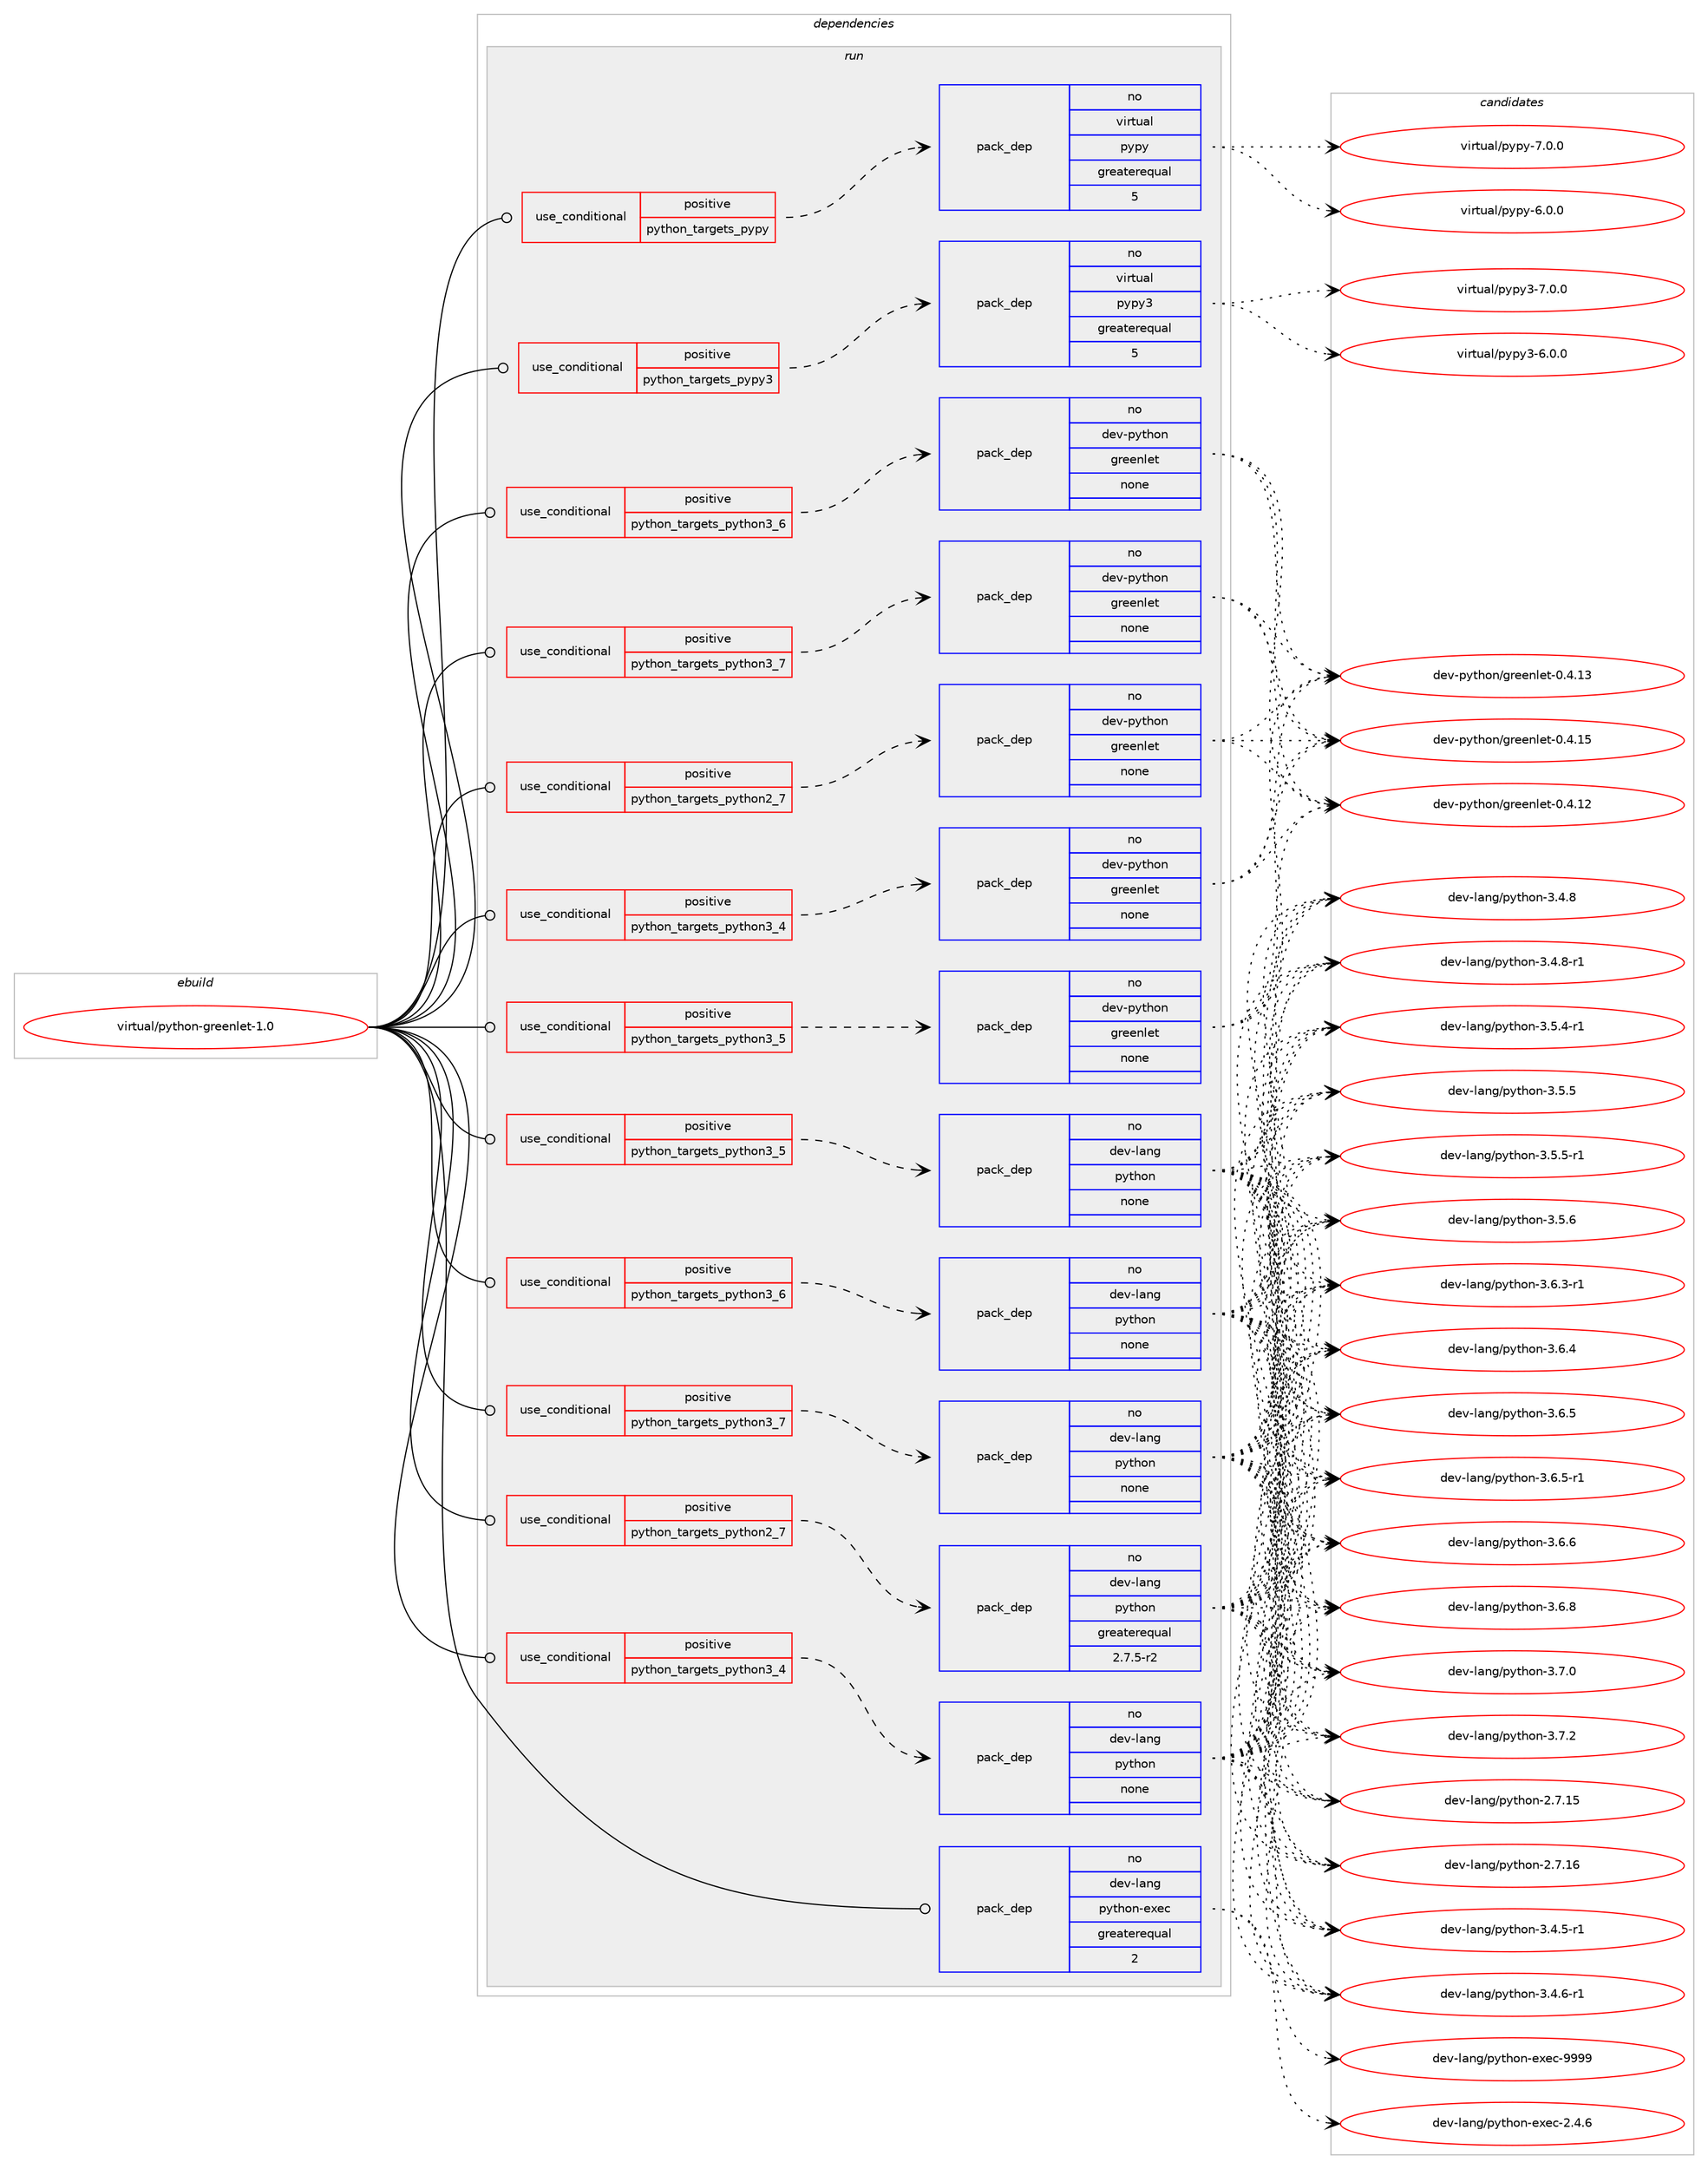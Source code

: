 digraph prolog {

# *************
# Graph options
# *************

newrank=true;
concentrate=true;
compound=true;
graph [rankdir=LR,fontname=Helvetica,fontsize=10,ranksep=1.5];#, ranksep=2.5, nodesep=0.2];
edge  [arrowhead=vee];
node  [fontname=Helvetica,fontsize=10];

# **********
# The ebuild
# **********

subgraph cluster_leftcol {
color=gray;
rank=same;
label=<<i>ebuild</i>>;
id [label="virtual/python-greenlet-1.0", color=red, width=4, href="../virtual/python-greenlet-1.0.svg"];
}

# ****************
# The dependencies
# ****************

subgraph cluster_midcol {
color=gray;
label=<<i>dependencies</i>>;
subgraph cluster_compile {
fillcolor="#eeeeee";
style=filled;
label=<<i>compile</i>>;
}
subgraph cluster_compileandrun {
fillcolor="#eeeeee";
style=filled;
label=<<i>compile and run</i>>;
}
subgraph cluster_run {
fillcolor="#eeeeee";
style=filled;
label=<<i>run</i>>;
subgraph cond462704 {
dependency1743023 [label=<<TABLE BORDER="0" CELLBORDER="1" CELLSPACING="0" CELLPADDING="4"><TR><TD ROWSPAN="3" CELLPADDING="10">use_conditional</TD></TR><TR><TD>positive</TD></TR><TR><TD>python_targets_pypy</TD></TR></TABLE>>, shape=none, color=red];
subgraph pack1251233 {
dependency1743024 [label=<<TABLE BORDER="0" CELLBORDER="1" CELLSPACING="0" CELLPADDING="4" WIDTH="220"><TR><TD ROWSPAN="6" CELLPADDING="30">pack_dep</TD></TR><TR><TD WIDTH="110">no</TD></TR><TR><TD>virtual</TD></TR><TR><TD>pypy</TD></TR><TR><TD>greaterequal</TD></TR><TR><TD>5</TD></TR></TABLE>>, shape=none, color=blue];
}
dependency1743023:e -> dependency1743024:w [weight=20,style="dashed",arrowhead="vee"];
}
id:e -> dependency1743023:w [weight=20,style="solid",arrowhead="odot"];
subgraph cond462705 {
dependency1743025 [label=<<TABLE BORDER="0" CELLBORDER="1" CELLSPACING="0" CELLPADDING="4"><TR><TD ROWSPAN="3" CELLPADDING="10">use_conditional</TD></TR><TR><TD>positive</TD></TR><TR><TD>python_targets_pypy3</TD></TR></TABLE>>, shape=none, color=red];
subgraph pack1251234 {
dependency1743026 [label=<<TABLE BORDER="0" CELLBORDER="1" CELLSPACING="0" CELLPADDING="4" WIDTH="220"><TR><TD ROWSPAN="6" CELLPADDING="30">pack_dep</TD></TR><TR><TD WIDTH="110">no</TD></TR><TR><TD>virtual</TD></TR><TR><TD>pypy3</TD></TR><TR><TD>greaterequal</TD></TR><TR><TD>5</TD></TR></TABLE>>, shape=none, color=blue];
}
dependency1743025:e -> dependency1743026:w [weight=20,style="dashed",arrowhead="vee"];
}
id:e -> dependency1743025:w [weight=20,style="solid",arrowhead="odot"];
subgraph cond462706 {
dependency1743027 [label=<<TABLE BORDER="0" CELLBORDER="1" CELLSPACING="0" CELLPADDING="4"><TR><TD ROWSPAN="3" CELLPADDING="10">use_conditional</TD></TR><TR><TD>positive</TD></TR><TR><TD>python_targets_python2_7</TD></TR></TABLE>>, shape=none, color=red];
subgraph pack1251235 {
dependency1743028 [label=<<TABLE BORDER="0" CELLBORDER="1" CELLSPACING="0" CELLPADDING="4" WIDTH="220"><TR><TD ROWSPAN="6" CELLPADDING="30">pack_dep</TD></TR><TR><TD WIDTH="110">no</TD></TR><TR><TD>dev-lang</TD></TR><TR><TD>python</TD></TR><TR><TD>greaterequal</TD></TR><TR><TD>2.7.5-r2</TD></TR></TABLE>>, shape=none, color=blue];
}
dependency1743027:e -> dependency1743028:w [weight=20,style="dashed",arrowhead="vee"];
}
id:e -> dependency1743027:w [weight=20,style="solid",arrowhead="odot"];
subgraph cond462707 {
dependency1743029 [label=<<TABLE BORDER="0" CELLBORDER="1" CELLSPACING="0" CELLPADDING="4"><TR><TD ROWSPAN="3" CELLPADDING="10">use_conditional</TD></TR><TR><TD>positive</TD></TR><TR><TD>python_targets_python2_7</TD></TR></TABLE>>, shape=none, color=red];
subgraph pack1251236 {
dependency1743030 [label=<<TABLE BORDER="0" CELLBORDER="1" CELLSPACING="0" CELLPADDING="4" WIDTH="220"><TR><TD ROWSPAN="6" CELLPADDING="30">pack_dep</TD></TR><TR><TD WIDTH="110">no</TD></TR><TR><TD>dev-python</TD></TR><TR><TD>greenlet</TD></TR><TR><TD>none</TD></TR><TR><TD></TD></TR></TABLE>>, shape=none, color=blue];
}
dependency1743029:e -> dependency1743030:w [weight=20,style="dashed",arrowhead="vee"];
}
id:e -> dependency1743029:w [weight=20,style="solid",arrowhead="odot"];
subgraph cond462708 {
dependency1743031 [label=<<TABLE BORDER="0" CELLBORDER="1" CELLSPACING="0" CELLPADDING="4"><TR><TD ROWSPAN="3" CELLPADDING="10">use_conditional</TD></TR><TR><TD>positive</TD></TR><TR><TD>python_targets_python3_4</TD></TR></TABLE>>, shape=none, color=red];
subgraph pack1251237 {
dependency1743032 [label=<<TABLE BORDER="0" CELLBORDER="1" CELLSPACING="0" CELLPADDING="4" WIDTH="220"><TR><TD ROWSPAN="6" CELLPADDING="30">pack_dep</TD></TR><TR><TD WIDTH="110">no</TD></TR><TR><TD>dev-lang</TD></TR><TR><TD>python</TD></TR><TR><TD>none</TD></TR><TR><TD></TD></TR></TABLE>>, shape=none, color=blue];
}
dependency1743031:e -> dependency1743032:w [weight=20,style="dashed",arrowhead="vee"];
}
id:e -> dependency1743031:w [weight=20,style="solid",arrowhead="odot"];
subgraph cond462709 {
dependency1743033 [label=<<TABLE BORDER="0" CELLBORDER="1" CELLSPACING="0" CELLPADDING="4"><TR><TD ROWSPAN="3" CELLPADDING="10">use_conditional</TD></TR><TR><TD>positive</TD></TR><TR><TD>python_targets_python3_4</TD></TR></TABLE>>, shape=none, color=red];
subgraph pack1251238 {
dependency1743034 [label=<<TABLE BORDER="0" CELLBORDER="1" CELLSPACING="0" CELLPADDING="4" WIDTH="220"><TR><TD ROWSPAN="6" CELLPADDING="30">pack_dep</TD></TR><TR><TD WIDTH="110">no</TD></TR><TR><TD>dev-python</TD></TR><TR><TD>greenlet</TD></TR><TR><TD>none</TD></TR><TR><TD></TD></TR></TABLE>>, shape=none, color=blue];
}
dependency1743033:e -> dependency1743034:w [weight=20,style="dashed",arrowhead="vee"];
}
id:e -> dependency1743033:w [weight=20,style="solid",arrowhead="odot"];
subgraph cond462710 {
dependency1743035 [label=<<TABLE BORDER="0" CELLBORDER="1" CELLSPACING="0" CELLPADDING="4"><TR><TD ROWSPAN="3" CELLPADDING="10">use_conditional</TD></TR><TR><TD>positive</TD></TR><TR><TD>python_targets_python3_5</TD></TR></TABLE>>, shape=none, color=red];
subgraph pack1251239 {
dependency1743036 [label=<<TABLE BORDER="0" CELLBORDER="1" CELLSPACING="0" CELLPADDING="4" WIDTH="220"><TR><TD ROWSPAN="6" CELLPADDING="30">pack_dep</TD></TR><TR><TD WIDTH="110">no</TD></TR><TR><TD>dev-lang</TD></TR><TR><TD>python</TD></TR><TR><TD>none</TD></TR><TR><TD></TD></TR></TABLE>>, shape=none, color=blue];
}
dependency1743035:e -> dependency1743036:w [weight=20,style="dashed",arrowhead="vee"];
}
id:e -> dependency1743035:w [weight=20,style="solid",arrowhead="odot"];
subgraph cond462711 {
dependency1743037 [label=<<TABLE BORDER="0" CELLBORDER="1" CELLSPACING="0" CELLPADDING="4"><TR><TD ROWSPAN="3" CELLPADDING="10">use_conditional</TD></TR><TR><TD>positive</TD></TR><TR><TD>python_targets_python3_5</TD></TR></TABLE>>, shape=none, color=red];
subgraph pack1251240 {
dependency1743038 [label=<<TABLE BORDER="0" CELLBORDER="1" CELLSPACING="0" CELLPADDING="4" WIDTH="220"><TR><TD ROWSPAN="6" CELLPADDING="30">pack_dep</TD></TR><TR><TD WIDTH="110">no</TD></TR><TR><TD>dev-python</TD></TR><TR><TD>greenlet</TD></TR><TR><TD>none</TD></TR><TR><TD></TD></TR></TABLE>>, shape=none, color=blue];
}
dependency1743037:e -> dependency1743038:w [weight=20,style="dashed",arrowhead="vee"];
}
id:e -> dependency1743037:w [weight=20,style="solid",arrowhead="odot"];
subgraph cond462712 {
dependency1743039 [label=<<TABLE BORDER="0" CELLBORDER="1" CELLSPACING="0" CELLPADDING="4"><TR><TD ROWSPAN="3" CELLPADDING="10">use_conditional</TD></TR><TR><TD>positive</TD></TR><TR><TD>python_targets_python3_6</TD></TR></TABLE>>, shape=none, color=red];
subgraph pack1251241 {
dependency1743040 [label=<<TABLE BORDER="0" CELLBORDER="1" CELLSPACING="0" CELLPADDING="4" WIDTH="220"><TR><TD ROWSPAN="6" CELLPADDING="30">pack_dep</TD></TR><TR><TD WIDTH="110">no</TD></TR><TR><TD>dev-lang</TD></TR><TR><TD>python</TD></TR><TR><TD>none</TD></TR><TR><TD></TD></TR></TABLE>>, shape=none, color=blue];
}
dependency1743039:e -> dependency1743040:w [weight=20,style="dashed",arrowhead="vee"];
}
id:e -> dependency1743039:w [weight=20,style="solid",arrowhead="odot"];
subgraph cond462713 {
dependency1743041 [label=<<TABLE BORDER="0" CELLBORDER="1" CELLSPACING="0" CELLPADDING="4"><TR><TD ROWSPAN="3" CELLPADDING="10">use_conditional</TD></TR><TR><TD>positive</TD></TR><TR><TD>python_targets_python3_6</TD></TR></TABLE>>, shape=none, color=red];
subgraph pack1251242 {
dependency1743042 [label=<<TABLE BORDER="0" CELLBORDER="1" CELLSPACING="0" CELLPADDING="4" WIDTH="220"><TR><TD ROWSPAN="6" CELLPADDING="30">pack_dep</TD></TR><TR><TD WIDTH="110">no</TD></TR><TR><TD>dev-python</TD></TR><TR><TD>greenlet</TD></TR><TR><TD>none</TD></TR><TR><TD></TD></TR></TABLE>>, shape=none, color=blue];
}
dependency1743041:e -> dependency1743042:w [weight=20,style="dashed",arrowhead="vee"];
}
id:e -> dependency1743041:w [weight=20,style="solid",arrowhead="odot"];
subgraph cond462714 {
dependency1743043 [label=<<TABLE BORDER="0" CELLBORDER="1" CELLSPACING="0" CELLPADDING="4"><TR><TD ROWSPAN="3" CELLPADDING="10">use_conditional</TD></TR><TR><TD>positive</TD></TR><TR><TD>python_targets_python3_7</TD></TR></TABLE>>, shape=none, color=red];
subgraph pack1251243 {
dependency1743044 [label=<<TABLE BORDER="0" CELLBORDER="1" CELLSPACING="0" CELLPADDING="4" WIDTH="220"><TR><TD ROWSPAN="6" CELLPADDING="30">pack_dep</TD></TR><TR><TD WIDTH="110">no</TD></TR><TR><TD>dev-lang</TD></TR><TR><TD>python</TD></TR><TR><TD>none</TD></TR><TR><TD></TD></TR></TABLE>>, shape=none, color=blue];
}
dependency1743043:e -> dependency1743044:w [weight=20,style="dashed",arrowhead="vee"];
}
id:e -> dependency1743043:w [weight=20,style="solid",arrowhead="odot"];
subgraph cond462715 {
dependency1743045 [label=<<TABLE BORDER="0" CELLBORDER="1" CELLSPACING="0" CELLPADDING="4"><TR><TD ROWSPAN="3" CELLPADDING="10">use_conditional</TD></TR><TR><TD>positive</TD></TR><TR><TD>python_targets_python3_7</TD></TR></TABLE>>, shape=none, color=red];
subgraph pack1251244 {
dependency1743046 [label=<<TABLE BORDER="0" CELLBORDER="1" CELLSPACING="0" CELLPADDING="4" WIDTH="220"><TR><TD ROWSPAN="6" CELLPADDING="30">pack_dep</TD></TR><TR><TD WIDTH="110">no</TD></TR><TR><TD>dev-python</TD></TR><TR><TD>greenlet</TD></TR><TR><TD>none</TD></TR><TR><TD></TD></TR></TABLE>>, shape=none, color=blue];
}
dependency1743045:e -> dependency1743046:w [weight=20,style="dashed",arrowhead="vee"];
}
id:e -> dependency1743045:w [weight=20,style="solid",arrowhead="odot"];
subgraph pack1251245 {
dependency1743047 [label=<<TABLE BORDER="0" CELLBORDER="1" CELLSPACING="0" CELLPADDING="4" WIDTH="220"><TR><TD ROWSPAN="6" CELLPADDING="30">pack_dep</TD></TR><TR><TD WIDTH="110">no</TD></TR><TR><TD>dev-lang</TD></TR><TR><TD>python-exec</TD></TR><TR><TD>greaterequal</TD></TR><TR><TD>2</TD></TR></TABLE>>, shape=none, color=blue];
}
id:e -> dependency1743047:w [weight=20,style="solid",arrowhead="odot"];
}
}

# **************
# The candidates
# **************

subgraph cluster_choices {
rank=same;
color=gray;
label=<<i>candidates</i>>;

subgraph choice1251233 {
color=black;
nodesep=1;
choice1181051141161179710847112121112121455446484648 [label="virtual/pypy-6.0.0", color=red, width=4,href="../virtual/pypy-6.0.0.svg"];
choice1181051141161179710847112121112121455546484648 [label="virtual/pypy-7.0.0", color=red, width=4,href="../virtual/pypy-7.0.0.svg"];
dependency1743024:e -> choice1181051141161179710847112121112121455446484648:w [style=dotted,weight="100"];
dependency1743024:e -> choice1181051141161179710847112121112121455546484648:w [style=dotted,weight="100"];
}
subgraph choice1251234 {
color=black;
nodesep=1;
choice118105114116117971084711212111212151455446484648 [label="virtual/pypy3-6.0.0", color=red, width=4,href="../virtual/pypy3-6.0.0.svg"];
choice118105114116117971084711212111212151455546484648 [label="virtual/pypy3-7.0.0", color=red, width=4,href="../virtual/pypy3-7.0.0.svg"];
dependency1743026:e -> choice118105114116117971084711212111212151455446484648:w [style=dotted,weight="100"];
dependency1743026:e -> choice118105114116117971084711212111212151455546484648:w [style=dotted,weight="100"];
}
subgraph choice1251235 {
color=black;
nodesep=1;
choice10010111845108971101034711212111610411111045504655464953 [label="dev-lang/python-2.7.15", color=red, width=4,href="../dev-lang/python-2.7.15.svg"];
choice10010111845108971101034711212111610411111045504655464954 [label="dev-lang/python-2.7.16", color=red, width=4,href="../dev-lang/python-2.7.16.svg"];
choice1001011184510897110103471121211161041111104551465246534511449 [label="dev-lang/python-3.4.5-r1", color=red, width=4,href="../dev-lang/python-3.4.5-r1.svg"];
choice1001011184510897110103471121211161041111104551465246544511449 [label="dev-lang/python-3.4.6-r1", color=red, width=4,href="../dev-lang/python-3.4.6-r1.svg"];
choice100101118451089711010347112121116104111110455146524656 [label="dev-lang/python-3.4.8", color=red, width=4,href="../dev-lang/python-3.4.8.svg"];
choice1001011184510897110103471121211161041111104551465246564511449 [label="dev-lang/python-3.4.8-r1", color=red, width=4,href="../dev-lang/python-3.4.8-r1.svg"];
choice1001011184510897110103471121211161041111104551465346524511449 [label="dev-lang/python-3.5.4-r1", color=red, width=4,href="../dev-lang/python-3.5.4-r1.svg"];
choice100101118451089711010347112121116104111110455146534653 [label="dev-lang/python-3.5.5", color=red, width=4,href="../dev-lang/python-3.5.5.svg"];
choice1001011184510897110103471121211161041111104551465346534511449 [label="dev-lang/python-3.5.5-r1", color=red, width=4,href="../dev-lang/python-3.5.5-r1.svg"];
choice100101118451089711010347112121116104111110455146534654 [label="dev-lang/python-3.5.6", color=red, width=4,href="../dev-lang/python-3.5.6.svg"];
choice1001011184510897110103471121211161041111104551465446514511449 [label="dev-lang/python-3.6.3-r1", color=red, width=4,href="../dev-lang/python-3.6.3-r1.svg"];
choice100101118451089711010347112121116104111110455146544652 [label="dev-lang/python-3.6.4", color=red, width=4,href="../dev-lang/python-3.6.4.svg"];
choice100101118451089711010347112121116104111110455146544653 [label="dev-lang/python-3.6.5", color=red, width=4,href="../dev-lang/python-3.6.5.svg"];
choice1001011184510897110103471121211161041111104551465446534511449 [label="dev-lang/python-3.6.5-r1", color=red, width=4,href="../dev-lang/python-3.6.5-r1.svg"];
choice100101118451089711010347112121116104111110455146544654 [label="dev-lang/python-3.6.6", color=red, width=4,href="../dev-lang/python-3.6.6.svg"];
choice100101118451089711010347112121116104111110455146544656 [label="dev-lang/python-3.6.8", color=red, width=4,href="../dev-lang/python-3.6.8.svg"];
choice100101118451089711010347112121116104111110455146554648 [label="dev-lang/python-3.7.0", color=red, width=4,href="../dev-lang/python-3.7.0.svg"];
choice100101118451089711010347112121116104111110455146554650 [label="dev-lang/python-3.7.2", color=red, width=4,href="../dev-lang/python-3.7.2.svg"];
dependency1743028:e -> choice10010111845108971101034711212111610411111045504655464953:w [style=dotted,weight="100"];
dependency1743028:e -> choice10010111845108971101034711212111610411111045504655464954:w [style=dotted,weight="100"];
dependency1743028:e -> choice1001011184510897110103471121211161041111104551465246534511449:w [style=dotted,weight="100"];
dependency1743028:e -> choice1001011184510897110103471121211161041111104551465246544511449:w [style=dotted,weight="100"];
dependency1743028:e -> choice100101118451089711010347112121116104111110455146524656:w [style=dotted,weight="100"];
dependency1743028:e -> choice1001011184510897110103471121211161041111104551465246564511449:w [style=dotted,weight="100"];
dependency1743028:e -> choice1001011184510897110103471121211161041111104551465346524511449:w [style=dotted,weight="100"];
dependency1743028:e -> choice100101118451089711010347112121116104111110455146534653:w [style=dotted,weight="100"];
dependency1743028:e -> choice1001011184510897110103471121211161041111104551465346534511449:w [style=dotted,weight="100"];
dependency1743028:e -> choice100101118451089711010347112121116104111110455146534654:w [style=dotted,weight="100"];
dependency1743028:e -> choice1001011184510897110103471121211161041111104551465446514511449:w [style=dotted,weight="100"];
dependency1743028:e -> choice100101118451089711010347112121116104111110455146544652:w [style=dotted,weight="100"];
dependency1743028:e -> choice100101118451089711010347112121116104111110455146544653:w [style=dotted,weight="100"];
dependency1743028:e -> choice1001011184510897110103471121211161041111104551465446534511449:w [style=dotted,weight="100"];
dependency1743028:e -> choice100101118451089711010347112121116104111110455146544654:w [style=dotted,weight="100"];
dependency1743028:e -> choice100101118451089711010347112121116104111110455146544656:w [style=dotted,weight="100"];
dependency1743028:e -> choice100101118451089711010347112121116104111110455146554648:w [style=dotted,weight="100"];
dependency1743028:e -> choice100101118451089711010347112121116104111110455146554650:w [style=dotted,weight="100"];
}
subgraph choice1251236 {
color=black;
nodesep=1;
choice100101118451121211161041111104710311410110111010810111645484652464950 [label="dev-python/greenlet-0.4.12", color=red, width=4,href="../dev-python/greenlet-0.4.12.svg"];
choice100101118451121211161041111104710311410110111010810111645484652464951 [label="dev-python/greenlet-0.4.13", color=red, width=4,href="../dev-python/greenlet-0.4.13.svg"];
choice100101118451121211161041111104710311410110111010810111645484652464953 [label="dev-python/greenlet-0.4.15", color=red, width=4,href="../dev-python/greenlet-0.4.15.svg"];
dependency1743030:e -> choice100101118451121211161041111104710311410110111010810111645484652464950:w [style=dotted,weight="100"];
dependency1743030:e -> choice100101118451121211161041111104710311410110111010810111645484652464951:w [style=dotted,weight="100"];
dependency1743030:e -> choice100101118451121211161041111104710311410110111010810111645484652464953:w [style=dotted,weight="100"];
}
subgraph choice1251237 {
color=black;
nodesep=1;
choice10010111845108971101034711212111610411111045504655464953 [label="dev-lang/python-2.7.15", color=red, width=4,href="../dev-lang/python-2.7.15.svg"];
choice10010111845108971101034711212111610411111045504655464954 [label="dev-lang/python-2.7.16", color=red, width=4,href="../dev-lang/python-2.7.16.svg"];
choice1001011184510897110103471121211161041111104551465246534511449 [label="dev-lang/python-3.4.5-r1", color=red, width=4,href="../dev-lang/python-3.4.5-r1.svg"];
choice1001011184510897110103471121211161041111104551465246544511449 [label="dev-lang/python-3.4.6-r1", color=red, width=4,href="../dev-lang/python-3.4.6-r1.svg"];
choice100101118451089711010347112121116104111110455146524656 [label="dev-lang/python-3.4.8", color=red, width=4,href="../dev-lang/python-3.4.8.svg"];
choice1001011184510897110103471121211161041111104551465246564511449 [label="dev-lang/python-3.4.8-r1", color=red, width=4,href="../dev-lang/python-3.4.8-r1.svg"];
choice1001011184510897110103471121211161041111104551465346524511449 [label="dev-lang/python-3.5.4-r1", color=red, width=4,href="../dev-lang/python-3.5.4-r1.svg"];
choice100101118451089711010347112121116104111110455146534653 [label="dev-lang/python-3.5.5", color=red, width=4,href="../dev-lang/python-3.5.5.svg"];
choice1001011184510897110103471121211161041111104551465346534511449 [label="dev-lang/python-3.5.5-r1", color=red, width=4,href="../dev-lang/python-3.5.5-r1.svg"];
choice100101118451089711010347112121116104111110455146534654 [label="dev-lang/python-3.5.6", color=red, width=4,href="../dev-lang/python-3.5.6.svg"];
choice1001011184510897110103471121211161041111104551465446514511449 [label="dev-lang/python-3.6.3-r1", color=red, width=4,href="../dev-lang/python-3.6.3-r1.svg"];
choice100101118451089711010347112121116104111110455146544652 [label="dev-lang/python-3.6.4", color=red, width=4,href="../dev-lang/python-3.6.4.svg"];
choice100101118451089711010347112121116104111110455146544653 [label="dev-lang/python-3.6.5", color=red, width=4,href="../dev-lang/python-3.6.5.svg"];
choice1001011184510897110103471121211161041111104551465446534511449 [label="dev-lang/python-3.6.5-r1", color=red, width=4,href="../dev-lang/python-3.6.5-r1.svg"];
choice100101118451089711010347112121116104111110455146544654 [label="dev-lang/python-3.6.6", color=red, width=4,href="../dev-lang/python-3.6.6.svg"];
choice100101118451089711010347112121116104111110455146544656 [label="dev-lang/python-3.6.8", color=red, width=4,href="../dev-lang/python-3.6.8.svg"];
choice100101118451089711010347112121116104111110455146554648 [label="dev-lang/python-3.7.0", color=red, width=4,href="../dev-lang/python-3.7.0.svg"];
choice100101118451089711010347112121116104111110455146554650 [label="dev-lang/python-3.7.2", color=red, width=4,href="../dev-lang/python-3.7.2.svg"];
dependency1743032:e -> choice10010111845108971101034711212111610411111045504655464953:w [style=dotted,weight="100"];
dependency1743032:e -> choice10010111845108971101034711212111610411111045504655464954:w [style=dotted,weight="100"];
dependency1743032:e -> choice1001011184510897110103471121211161041111104551465246534511449:w [style=dotted,weight="100"];
dependency1743032:e -> choice1001011184510897110103471121211161041111104551465246544511449:w [style=dotted,weight="100"];
dependency1743032:e -> choice100101118451089711010347112121116104111110455146524656:w [style=dotted,weight="100"];
dependency1743032:e -> choice1001011184510897110103471121211161041111104551465246564511449:w [style=dotted,weight="100"];
dependency1743032:e -> choice1001011184510897110103471121211161041111104551465346524511449:w [style=dotted,weight="100"];
dependency1743032:e -> choice100101118451089711010347112121116104111110455146534653:w [style=dotted,weight="100"];
dependency1743032:e -> choice1001011184510897110103471121211161041111104551465346534511449:w [style=dotted,weight="100"];
dependency1743032:e -> choice100101118451089711010347112121116104111110455146534654:w [style=dotted,weight="100"];
dependency1743032:e -> choice1001011184510897110103471121211161041111104551465446514511449:w [style=dotted,weight="100"];
dependency1743032:e -> choice100101118451089711010347112121116104111110455146544652:w [style=dotted,weight="100"];
dependency1743032:e -> choice100101118451089711010347112121116104111110455146544653:w [style=dotted,weight="100"];
dependency1743032:e -> choice1001011184510897110103471121211161041111104551465446534511449:w [style=dotted,weight="100"];
dependency1743032:e -> choice100101118451089711010347112121116104111110455146544654:w [style=dotted,weight="100"];
dependency1743032:e -> choice100101118451089711010347112121116104111110455146544656:w [style=dotted,weight="100"];
dependency1743032:e -> choice100101118451089711010347112121116104111110455146554648:w [style=dotted,weight="100"];
dependency1743032:e -> choice100101118451089711010347112121116104111110455146554650:w [style=dotted,weight="100"];
}
subgraph choice1251238 {
color=black;
nodesep=1;
choice100101118451121211161041111104710311410110111010810111645484652464950 [label="dev-python/greenlet-0.4.12", color=red, width=4,href="../dev-python/greenlet-0.4.12.svg"];
choice100101118451121211161041111104710311410110111010810111645484652464951 [label="dev-python/greenlet-0.4.13", color=red, width=4,href="../dev-python/greenlet-0.4.13.svg"];
choice100101118451121211161041111104710311410110111010810111645484652464953 [label="dev-python/greenlet-0.4.15", color=red, width=4,href="../dev-python/greenlet-0.4.15.svg"];
dependency1743034:e -> choice100101118451121211161041111104710311410110111010810111645484652464950:w [style=dotted,weight="100"];
dependency1743034:e -> choice100101118451121211161041111104710311410110111010810111645484652464951:w [style=dotted,weight="100"];
dependency1743034:e -> choice100101118451121211161041111104710311410110111010810111645484652464953:w [style=dotted,weight="100"];
}
subgraph choice1251239 {
color=black;
nodesep=1;
choice10010111845108971101034711212111610411111045504655464953 [label="dev-lang/python-2.7.15", color=red, width=4,href="../dev-lang/python-2.7.15.svg"];
choice10010111845108971101034711212111610411111045504655464954 [label="dev-lang/python-2.7.16", color=red, width=4,href="../dev-lang/python-2.7.16.svg"];
choice1001011184510897110103471121211161041111104551465246534511449 [label="dev-lang/python-3.4.5-r1", color=red, width=4,href="../dev-lang/python-3.4.5-r1.svg"];
choice1001011184510897110103471121211161041111104551465246544511449 [label="dev-lang/python-3.4.6-r1", color=red, width=4,href="../dev-lang/python-3.4.6-r1.svg"];
choice100101118451089711010347112121116104111110455146524656 [label="dev-lang/python-3.4.8", color=red, width=4,href="../dev-lang/python-3.4.8.svg"];
choice1001011184510897110103471121211161041111104551465246564511449 [label="dev-lang/python-3.4.8-r1", color=red, width=4,href="../dev-lang/python-3.4.8-r1.svg"];
choice1001011184510897110103471121211161041111104551465346524511449 [label="dev-lang/python-3.5.4-r1", color=red, width=4,href="../dev-lang/python-3.5.4-r1.svg"];
choice100101118451089711010347112121116104111110455146534653 [label="dev-lang/python-3.5.5", color=red, width=4,href="../dev-lang/python-3.5.5.svg"];
choice1001011184510897110103471121211161041111104551465346534511449 [label="dev-lang/python-3.5.5-r1", color=red, width=4,href="../dev-lang/python-3.5.5-r1.svg"];
choice100101118451089711010347112121116104111110455146534654 [label="dev-lang/python-3.5.6", color=red, width=4,href="../dev-lang/python-3.5.6.svg"];
choice1001011184510897110103471121211161041111104551465446514511449 [label="dev-lang/python-3.6.3-r1", color=red, width=4,href="../dev-lang/python-3.6.3-r1.svg"];
choice100101118451089711010347112121116104111110455146544652 [label="dev-lang/python-3.6.4", color=red, width=4,href="../dev-lang/python-3.6.4.svg"];
choice100101118451089711010347112121116104111110455146544653 [label="dev-lang/python-3.6.5", color=red, width=4,href="../dev-lang/python-3.6.5.svg"];
choice1001011184510897110103471121211161041111104551465446534511449 [label="dev-lang/python-3.6.5-r1", color=red, width=4,href="../dev-lang/python-3.6.5-r1.svg"];
choice100101118451089711010347112121116104111110455146544654 [label="dev-lang/python-3.6.6", color=red, width=4,href="../dev-lang/python-3.6.6.svg"];
choice100101118451089711010347112121116104111110455146544656 [label="dev-lang/python-3.6.8", color=red, width=4,href="../dev-lang/python-3.6.8.svg"];
choice100101118451089711010347112121116104111110455146554648 [label="dev-lang/python-3.7.0", color=red, width=4,href="../dev-lang/python-3.7.0.svg"];
choice100101118451089711010347112121116104111110455146554650 [label="dev-lang/python-3.7.2", color=red, width=4,href="../dev-lang/python-3.7.2.svg"];
dependency1743036:e -> choice10010111845108971101034711212111610411111045504655464953:w [style=dotted,weight="100"];
dependency1743036:e -> choice10010111845108971101034711212111610411111045504655464954:w [style=dotted,weight="100"];
dependency1743036:e -> choice1001011184510897110103471121211161041111104551465246534511449:w [style=dotted,weight="100"];
dependency1743036:e -> choice1001011184510897110103471121211161041111104551465246544511449:w [style=dotted,weight="100"];
dependency1743036:e -> choice100101118451089711010347112121116104111110455146524656:w [style=dotted,weight="100"];
dependency1743036:e -> choice1001011184510897110103471121211161041111104551465246564511449:w [style=dotted,weight="100"];
dependency1743036:e -> choice1001011184510897110103471121211161041111104551465346524511449:w [style=dotted,weight="100"];
dependency1743036:e -> choice100101118451089711010347112121116104111110455146534653:w [style=dotted,weight="100"];
dependency1743036:e -> choice1001011184510897110103471121211161041111104551465346534511449:w [style=dotted,weight="100"];
dependency1743036:e -> choice100101118451089711010347112121116104111110455146534654:w [style=dotted,weight="100"];
dependency1743036:e -> choice1001011184510897110103471121211161041111104551465446514511449:w [style=dotted,weight="100"];
dependency1743036:e -> choice100101118451089711010347112121116104111110455146544652:w [style=dotted,weight="100"];
dependency1743036:e -> choice100101118451089711010347112121116104111110455146544653:w [style=dotted,weight="100"];
dependency1743036:e -> choice1001011184510897110103471121211161041111104551465446534511449:w [style=dotted,weight="100"];
dependency1743036:e -> choice100101118451089711010347112121116104111110455146544654:w [style=dotted,weight="100"];
dependency1743036:e -> choice100101118451089711010347112121116104111110455146544656:w [style=dotted,weight="100"];
dependency1743036:e -> choice100101118451089711010347112121116104111110455146554648:w [style=dotted,weight="100"];
dependency1743036:e -> choice100101118451089711010347112121116104111110455146554650:w [style=dotted,weight="100"];
}
subgraph choice1251240 {
color=black;
nodesep=1;
choice100101118451121211161041111104710311410110111010810111645484652464950 [label="dev-python/greenlet-0.4.12", color=red, width=4,href="../dev-python/greenlet-0.4.12.svg"];
choice100101118451121211161041111104710311410110111010810111645484652464951 [label="dev-python/greenlet-0.4.13", color=red, width=4,href="../dev-python/greenlet-0.4.13.svg"];
choice100101118451121211161041111104710311410110111010810111645484652464953 [label="dev-python/greenlet-0.4.15", color=red, width=4,href="../dev-python/greenlet-0.4.15.svg"];
dependency1743038:e -> choice100101118451121211161041111104710311410110111010810111645484652464950:w [style=dotted,weight="100"];
dependency1743038:e -> choice100101118451121211161041111104710311410110111010810111645484652464951:w [style=dotted,weight="100"];
dependency1743038:e -> choice100101118451121211161041111104710311410110111010810111645484652464953:w [style=dotted,weight="100"];
}
subgraph choice1251241 {
color=black;
nodesep=1;
choice10010111845108971101034711212111610411111045504655464953 [label="dev-lang/python-2.7.15", color=red, width=4,href="../dev-lang/python-2.7.15.svg"];
choice10010111845108971101034711212111610411111045504655464954 [label="dev-lang/python-2.7.16", color=red, width=4,href="../dev-lang/python-2.7.16.svg"];
choice1001011184510897110103471121211161041111104551465246534511449 [label="dev-lang/python-3.4.5-r1", color=red, width=4,href="../dev-lang/python-3.4.5-r1.svg"];
choice1001011184510897110103471121211161041111104551465246544511449 [label="dev-lang/python-3.4.6-r1", color=red, width=4,href="../dev-lang/python-3.4.6-r1.svg"];
choice100101118451089711010347112121116104111110455146524656 [label="dev-lang/python-3.4.8", color=red, width=4,href="../dev-lang/python-3.4.8.svg"];
choice1001011184510897110103471121211161041111104551465246564511449 [label="dev-lang/python-3.4.8-r1", color=red, width=4,href="../dev-lang/python-3.4.8-r1.svg"];
choice1001011184510897110103471121211161041111104551465346524511449 [label="dev-lang/python-3.5.4-r1", color=red, width=4,href="../dev-lang/python-3.5.4-r1.svg"];
choice100101118451089711010347112121116104111110455146534653 [label="dev-lang/python-3.5.5", color=red, width=4,href="../dev-lang/python-3.5.5.svg"];
choice1001011184510897110103471121211161041111104551465346534511449 [label="dev-lang/python-3.5.5-r1", color=red, width=4,href="../dev-lang/python-3.5.5-r1.svg"];
choice100101118451089711010347112121116104111110455146534654 [label="dev-lang/python-3.5.6", color=red, width=4,href="../dev-lang/python-3.5.6.svg"];
choice1001011184510897110103471121211161041111104551465446514511449 [label="dev-lang/python-3.6.3-r1", color=red, width=4,href="../dev-lang/python-3.6.3-r1.svg"];
choice100101118451089711010347112121116104111110455146544652 [label="dev-lang/python-3.6.4", color=red, width=4,href="../dev-lang/python-3.6.4.svg"];
choice100101118451089711010347112121116104111110455146544653 [label="dev-lang/python-3.6.5", color=red, width=4,href="../dev-lang/python-3.6.5.svg"];
choice1001011184510897110103471121211161041111104551465446534511449 [label="dev-lang/python-3.6.5-r1", color=red, width=4,href="../dev-lang/python-3.6.5-r1.svg"];
choice100101118451089711010347112121116104111110455146544654 [label="dev-lang/python-3.6.6", color=red, width=4,href="../dev-lang/python-3.6.6.svg"];
choice100101118451089711010347112121116104111110455146544656 [label="dev-lang/python-3.6.8", color=red, width=4,href="../dev-lang/python-3.6.8.svg"];
choice100101118451089711010347112121116104111110455146554648 [label="dev-lang/python-3.7.0", color=red, width=4,href="../dev-lang/python-3.7.0.svg"];
choice100101118451089711010347112121116104111110455146554650 [label="dev-lang/python-3.7.2", color=red, width=4,href="../dev-lang/python-3.7.2.svg"];
dependency1743040:e -> choice10010111845108971101034711212111610411111045504655464953:w [style=dotted,weight="100"];
dependency1743040:e -> choice10010111845108971101034711212111610411111045504655464954:w [style=dotted,weight="100"];
dependency1743040:e -> choice1001011184510897110103471121211161041111104551465246534511449:w [style=dotted,weight="100"];
dependency1743040:e -> choice1001011184510897110103471121211161041111104551465246544511449:w [style=dotted,weight="100"];
dependency1743040:e -> choice100101118451089711010347112121116104111110455146524656:w [style=dotted,weight="100"];
dependency1743040:e -> choice1001011184510897110103471121211161041111104551465246564511449:w [style=dotted,weight="100"];
dependency1743040:e -> choice1001011184510897110103471121211161041111104551465346524511449:w [style=dotted,weight="100"];
dependency1743040:e -> choice100101118451089711010347112121116104111110455146534653:w [style=dotted,weight="100"];
dependency1743040:e -> choice1001011184510897110103471121211161041111104551465346534511449:w [style=dotted,weight="100"];
dependency1743040:e -> choice100101118451089711010347112121116104111110455146534654:w [style=dotted,weight="100"];
dependency1743040:e -> choice1001011184510897110103471121211161041111104551465446514511449:w [style=dotted,weight="100"];
dependency1743040:e -> choice100101118451089711010347112121116104111110455146544652:w [style=dotted,weight="100"];
dependency1743040:e -> choice100101118451089711010347112121116104111110455146544653:w [style=dotted,weight="100"];
dependency1743040:e -> choice1001011184510897110103471121211161041111104551465446534511449:w [style=dotted,weight="100"];
dependency1743040:e -> choice100101118451089711010347112121116104111110455146544654:w [style=dotted,weight="100"];
dependency1743040:e -> choice100101118451089711010347112121116104111110455146544656:w [style=dotted,weight="100"];
dependency1743040:e -> choice100101118451089711010347112121116104111110455146554648:w [style=dotted,weight="100"];
dependency1743040:e -> choice100101118451089711010347112121116104111110455146554650:w [style=dotted,weight="100"];
}
subgraph choice1251242 {
color=black;
nodesep=1;
choice100101118451121211161041111104710311410110111010810111645484652464950 [label="dev-python/greenlet-0.4.12", color=red, width=4,href="../dev-python/greenlet-0.4.12.svg"];
choice100101118451121211161041111104710311410110111010810111645484652464951 [label="dev-python/greenlet-0.4.13", color=red, width=4,href="../dev-python/greenlet-0.4.13.svg"];
choice100101118451121211161041111104710311410110111010810111645484652464953 [label="dev-python/greenlet-0.4.15", color=red, width=4,href="../dev-python/greenlet-0.4.15.svg"];
dependency1743042:e -> choice100101118451121211161041111104710311410110111010810111645484652464950:w [style=dotted,weight="100"];
dependency1743042:e -> choice100101118451121211161041111104710311410110111010810111645484652464951:w [style=dotted,weight="100"];
dependency1743042:e -> choice100101118451121211161041111104710311410110111010810111645484652464953:w [style=dotted,weight="100"];
}
subgraph choice1251243 {
color=black;
nodesep=1;
choice10010111845108971101034711212111610411111045504655464953 [label="dev-lang/python-2.7.15", color=red, width=4,href="../dev-lang/python-2.7.15.svg"];
choice10010111845108971101034711212111610411111045504655464954 [label="dev-lang/python-2.7.16", color=red, width=4,href="../dev-lang/python-2.7.16.svg"];
choice1001011184510897110103471121211161041111104551465246534511449 [label="dev-lang/python-3.4.5-r1", color=red, width=4,href="../dev-lang/python-3.4.5-r1.svg"];
choice1001011184510897110103471121211161041111104551465246544511449 [label="dev-lang/python-3.4.6-r1", color=red, width=4,href="../dev-lang/python-3.4.6-r1.svg"];
choice100101118451089711010347112121116104111110455146524656 [label="dev-lang/python-3.4.8", color=red, width=4,href="../dev-lang/python-3.4.8.svg"];
choice1001011184510897110103471121211161041111104551465246564511449 [label="dev-lang/python-3.4.8-r1", color=red, width=4,href="../dev-lang/python-3.4.8-r1.svg"];
choice1001011184510897110103471121211161041111104551465346524511449 [label="dev-lang/python-3.5.4-r1", color=red, width=4,href="../dev-lang/python-3.5.4-r1.svg"];
choice100101118451089711010347112121116104111110455146534653 [label="dev-lang/python-3.5.5", color=red, width=4,href="../dev-lang/python-3.5.5.svg"];
choice1001011184510897110103471121211161041111104551465346534511449 [label="dev-lang/python-3.5.5-r1", color=red, width=4,href="../dev-lang/python-3.5.5-r1.svg"];
choice100101118451089711010347112121116104111110455146534654 [label="dev-lang/python-3.5.6", color=red, width=4,href="../dev-lang/python-3.5.6.svg"];
choice1001011184510897110103471121211161041111104551465446514511449 [label="dev-lang/python-3.6.3-r1", color=red, width=4,href="../dev-lang/python-3.6.3-r1.svg"];
choice100101118451089711010347112121116104111110455146544652 [label="dev-lang/python-3.6.4", color=red, width=4,href="../dev-lang/python-3.6.4.svg"];
choice100101118451089711010347112121116104111110455146544653 [label="dev-lang/python-3.6.5", color=red, width=4,href="../dev-lang/python-3.6.5.svg"];
choice1001011184510897110103471121211161041111104551465446534511449 [label="dev-lang/python-3.6.5-r1", color=red, width=4,href="../dev-lang/python-3.6.5-r1.svg"];
choice100101118451089711010347112121116104111110455146544654 [label="dev-lang/python-3.6.6", color=red, width=4,href="../dev-lang/python-3.6.6.svg"];
choice100101118451089711010347112121116104111110455146544656 [label="dev-lang/python-3.6.8", color=red, width=4,href="../dev-lang/python-3.6.8.svg"];
choice100101118451089711010347112121116104111110455146554648 [label="dev-lang/python-3.7.0", color=red, width=4,href="../dev-lang/python-3.7.0.svg"];
choice100101118451089711010347112121116104111110455146554650 [label="dev-lang/python-3.7.2", color=red, width=4,href="../dev-lang/python-3.7.2.svg"];
dependency1743044:e -> choice10010111845108971101034711212111610411111045504655464953:w [style=dotted,weight="100"];
dependency1743044:e -> choice10010111845108971101034711212111610411111045504655464954:w [style=dotted,weight="100"];
dependency1743044:e -> choice1001011184510897110103471121211161041111104551465246534511449:w [style=dotted,weight="100"];
dependency1743044:e -> choice1001011184510897110103471121211161041111104551465246544511449:w [style=dotted,weight="100"];
dependency1743044:e -> choice100101118451089711010347112121116104111110455146524656:w [style=dotted,weight="100"];
dependency1743044:e -> choice1001011184510897110103471121211161041111104551465246564511449:w [style=dotted,weight="100"];
dependency1743044:e -> choice1001011184510897110103471121211161041111104551465346524511449:w [style=dotted,weight="100"];
dependency1743044:e -> choice100101118451089711010347112121116104111110455146534653:w [style=dotted,weight="100"];
dependency1743044:e -> choice1001011184510897110103471121211161041111104551465346534511449:w [style=dotted,weight="100"];
dependency1743044:e -> choice100101118451089711010347112121116104111110455146534654:w [style=dotted,weight="100"];
dependency1743044:e -> choice1001011184510897110103471121211161041111104551465446514511449:w [style=dotted,weight="100"];
dependency1743044:e -> choice100101118451089711010347112121116104111110455146544652:w [style=dotted,weight="100"];
dependency1743044:e -> choice100101118451089711010347112121116104111110455146544653:w [style=dotted,weight="100"];
dependency1743044:e -> choice1001011184510897110103471121211161041111104551465446534511449:w [style=dotted,weight="100"];
dependency1743044:e -> choice100101118451089711010347112121116104111110455146544654:w [style=dotted,weight="100"];
dependency1743044:e -> choice100101118451089711010347112121116104111110455146544656:w [style=dotted,weight="100"];
dependency1743044:e -> choice100101118451089711010347112121116104111110455146554648:w [style=dotted,weight="100"];
dependency1743044:e -> choice100101118451089711010347112121116104111110455146554650:w [style=dotted,weight="100"];
}
subgraph choice1251244 {
color=black;
nodesep=1;
choice100101118451121211161041111104710311410110111010810111645484652464950 [label="dev-python/greenlet-0.4.12", color=red, width=4,href="../dev-python/greenlet-0.4.12.svg"];
choice100101118451121211161041111104710311410110111010810111645484652464951 [label="dev-python/greenlet-0.4.13", color=red, width=4,href="../dev-python/greenlet-0.4.13.svg"];
choice100101118451121211161041111104710311410110111010810111645484652464953 [label="dev-python/greenlet-0.4.15", color=red, width=4,href="../dev-python/greenlet-0.4.15.svg"];
dependency1743046:e -> choice100101118451121211161041111104710311410110111010810111645484652464950:w [style=dotted,weight="100"];
dependency1743046:e -> choice100101118451121211161041111104710311410110111010810111645484652464951:w [style=dotted,weight="100"];
dependency1743046:e -> choice100101118451121211161041111104710311410110111010810111645484652464953:w [style=dotted,weight="100"];
}
subgraph choice1251245 {
color=black;
nodesep=1;
choice1001011184510897110103471121211161041111104510112010199455046524654 [label="dev-lang/python-exec-2.4.6", color=red, width=4,href="../dev-lang/python-exec-2.4.6.svg"];
choice10010111845108971101034711212111610411111045101120101994557575757 [label="dev-lang/python-exec-9999", color=red, width=4,href="../dev-lang/python-exec-9999.svg"];
dependency1743047:e -> choice1001011184510897110103471121211161041111104510112010199455046524654:w [style=dotted,weight="100"];
dependency1743047:e -> choice10010111845108971101034711212111610411111045101120101994557575757:w [style=dotted,weight="100"];
}
}

}
